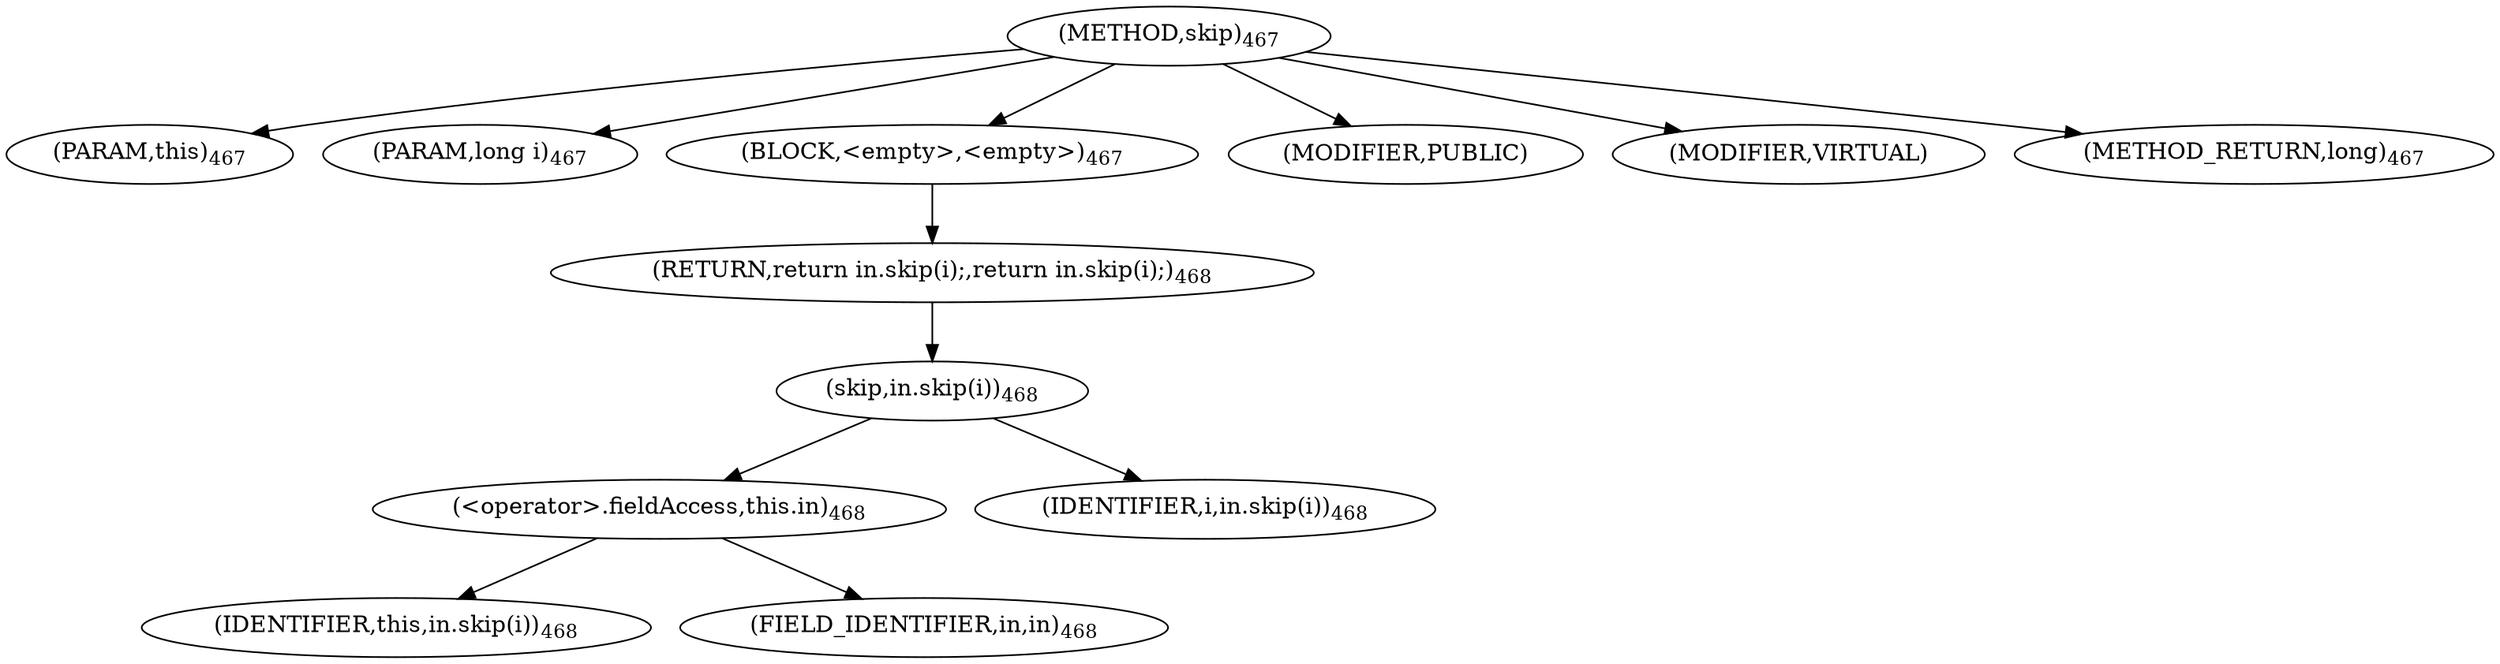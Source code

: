 digraph "skip" {  
"946" [label = <(METHOD,skip)<SUB>467</SUB>> ]
"947" [label = <(PARAM,this)<SUB>467</SUB>> ]
"948" [label = <(PARAM,long i)<SUB>467</SUB>> ]
"949" [label = <(BLOCK,&lt;empty&gt;,&lt;empty&gt;)<SUB>467</SUB>> ]
"950" [label = <(RETURN,return in.skip(i);,return in.skip(i);)<SUB>468</SUB>> ]
"951" [label = <(skip,in.skip(i))<SUB>468</SUB>> ]
"952" [label = <(&lt;operator&gt;.fieldAccess,this.in)<SUB>468</SUB>> ]
"953" [label = <(IDENTIFIER,this,in.skip(i))<SUB>468</SUB>> ]
"954" [label = <(FIELD_IDENTIFIER,in,in)<SUB>468</SUB>> ]
"955" [label = <(IDENTIFIER,i,in.skip(i))<SUB>468</SUB>> ]
"956" [label = <(MODIFIER,PUBLIC)> ]
"957" [label = <(MODIFIER,VIRTUAL)> ]
"958" [label = <(METHOD_RETURN,long)<SUB>467</SUB>> ]
  "946" -> "947" 
  "946" -> "948" 
  "946" -> "949" 
  "946" -> "956" 
  "946" -> "957" 
  "946" -> "958" 
  "949" -> "950" 
  "950" -> "951" 
  "951" -> "952" 
  "951" -> "955" 
  "952" -> "953" 
  "952" -> "954" 
}
